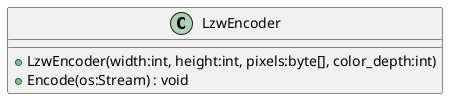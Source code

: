 @startuml
class LzwEncoder {
    + LzwEncoder(width:int, height:int, pixels:byte[], color_depth:int)
    + Encode(os:Stream) : void
}
@enduml
